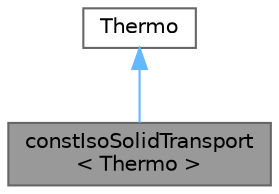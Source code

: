 digraph "constIsoSolidTransport&lt; Thermo &gt;"
{
 // LATEX_PDF_SIZE
  bgcolor="transparent";
  edge [fontname=Helvetica,fontsize=10,labelfontname=Helvetica,labelfontsize=10];
  node [fontname=Helvetica,fontsize=10,shape=box,height=0.2,width=0.4];
  Node1 [id="Node000001",label="constIsoSolidTransport\l\< Thermo \>",height=0.2,width=0.4,color="gray40", fillcolor="grey60", style="filled", fontcolor="black",tooltip="Constant properties Transport package. Templated into a given thermodynamics package (needed for ther..."];
  Node2 -> Node1 [id="edge1_Node000001_Node000002",dir="back",color="steelblue1",style="solid",tooltip=" "];
  Node2 [id="Node000002",label="Thermo",height=0.2,width=0.4,color="gray40", fillcolor="white", style="filled",tooltip=" "];
}
